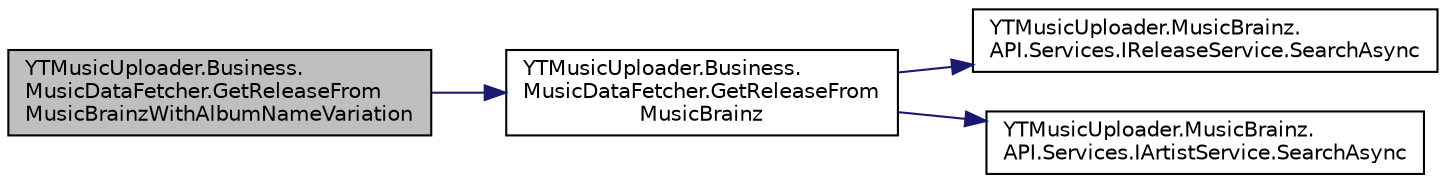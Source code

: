 digraph "YTMusicUploader.Business.MusicDataFetcher.GetReleaseFromMusicBrainzWithAlbumNameVariation"
{
 // LATEX_PDF_SIZE
  edge [fontname="Helvetica",fontsize="10",labelfontname="Helvetica",labelfontsize="10"];
  node [fontname="Helvetica",fontsize="10",shape=record];
  rankdir="LR";
  Node1 [label="YTMusicUploader.Business.\lMusicDataFetcher.GetReleaseFrom\lMusicBrainzWithAlbumNameVariation",height=0.2,width=0.4,color="black", fillcolor="grey75", style="filled", fontcolor="black",tooltip="Get the release (typically, the album data) from MusicBrainz via query using the artist,..."];
  Node1 -> Node2 [color="midnightblue",fontsize="10",style="solid"];
  Node2 [label="YTMusicUploader.Business.\lMusicDataFetcher.GetReleaseFrom\lMusicBrainz",height=0.2,width=0.4,color="black", fillcolor="white", style="filled",URL="$dc/db7/class_y_t_music_uploader_1_1_business_1_1_music_data_fetcher.html#ab9b74b81d70a6ddbddf6ef3f4ba76330",tooltip="Get the release (typically, the album data) from MusicBrainz via query using the artist,..."];
  Node2 -> Node3 [color="midnightblue",fontsize="10",style="solid"];
  Node3 [label="YTMusicUploader.MusicBrainz.\lAPI.Services.IReleaseService.SearchAsync",height=0.2,width=0.4,color="black", fillcolor="white", style="filled",URL="$d6/d6a/interface_y_t_music_uploader_1_1_music_brainz_1_1_a_p_i_1_1_services_1_1_i_release_service.html#a9bdd1d529806bee9e7240bd6b1911b57",tooltip="Search for a release in the MusicBrainz database, matching the given query."];
  Node2 -> Node4 [color="midnightblue",fontsize="10",style="solid"];
  Node4 [label="YTMusicUploader.MusicBrainz.\lAPI.Services.IArtistService.SearchAsync",height=0.2,width=0.4,color="black", fillcolor="white", style="filled",URL="$dd/d62/interface_y_t_music_uploader_1_1_music_brainz_1_1_a_p_i_1_1_services_1_1_i_artist_service.html#ac6a557bc948999cc191351e634be1d20",tooltip="Search for an artist in the MusicBrainz database, matching the given query."];
}
